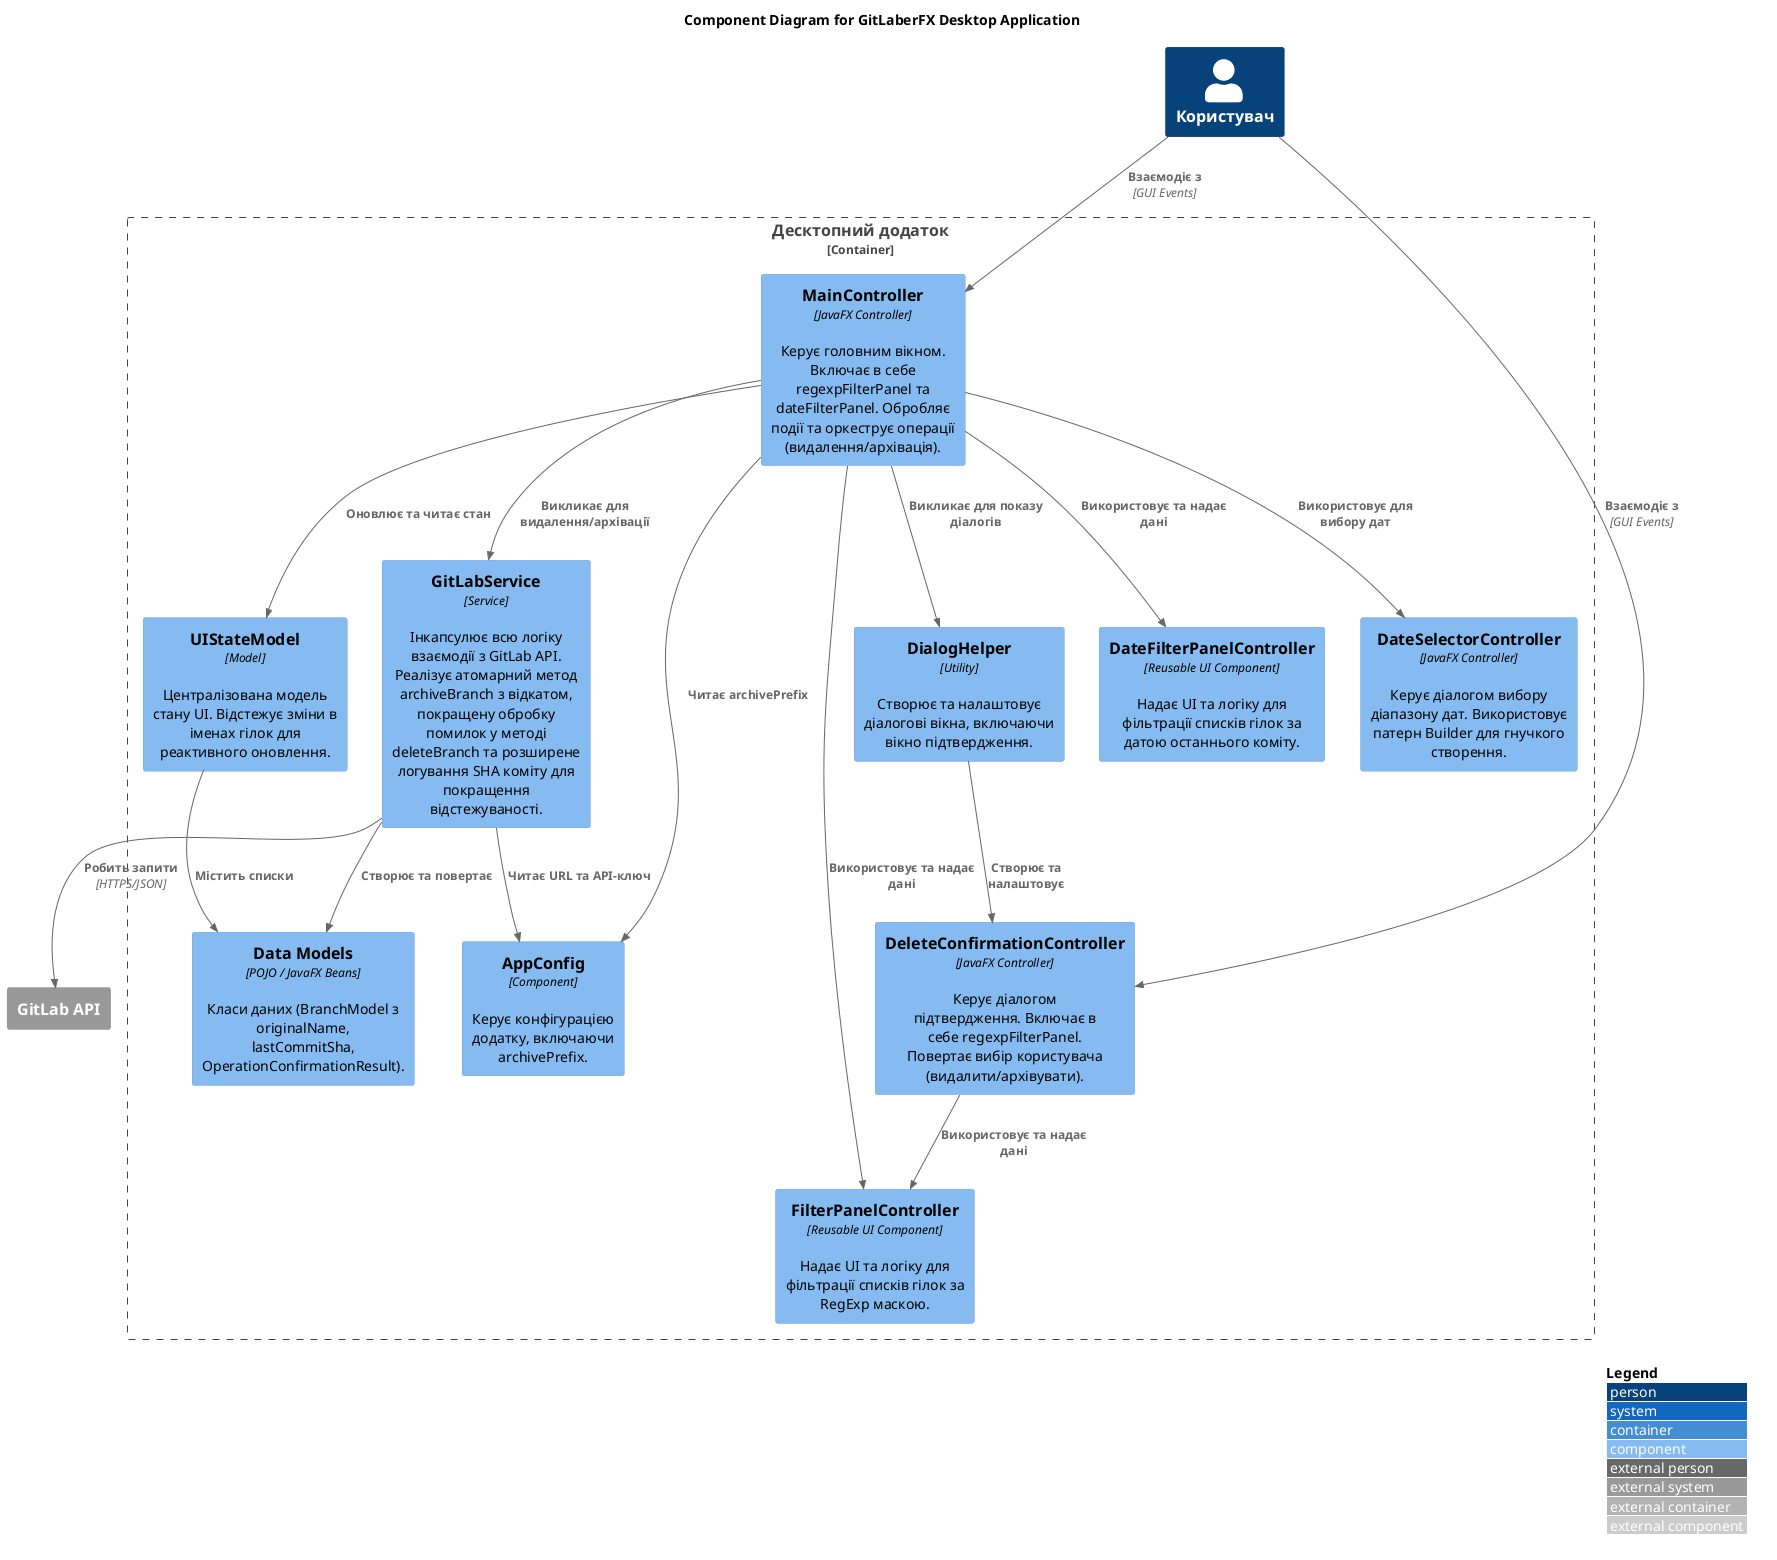 @startuml
!include <C4/C4_Component>

LAYOUT_WITH_LEGEND()

title Component Diagram for GitLaberFX Desktop Application

Person(user, "Користувач")
System_Ext(gitlab_api, "GitLab API")

Container_Boundary(app, "Десктопний додаток") {

    Component(main_controller, "MainController", "JavaFX Controller", "Керує головним вікном. Включає в себе regexpFilterPanel та dateFilterPanel. Обробляє події та оркеструє операції (видалення/архівація).")
    Component(confirmation_controller, "DeleteConfirmationController", "JavaFX Controller", "Керує діалогом підтвердження. Включає в себе regexpFilterPanel. Повертає вибір користувача (видалити/архівувати).")
    Component(filter_panel, "FilterPanelController", "Reusable UI Component", "Надає UI та логіку для фільтрації списків гілок за RegExp маскою.")
    Component(date_filter_panel, "DateFilterPanelController", "Reusable UI Component", "Надає UI та логіку для фільтрації списків гілок за датою останнього коміту.")
    Component(date_selector, "DateSelectorController", "JavaFX Controller", "Керує діалогом вибору діапазону дат. Використовує патерн Builder для гнучкого створення.")

    Component(ui_state_model, "UIStateModel", "Model", "Централізована модель стану UI. Відстежує зміни в іменах гілок для реактивного оновлення.")
    Component(domain_models, "Data Models", "POJO / JavaFX Beans", "Класи даних (BranchModel з originalName, lastCommitSha, OperationConfirmationResult).")

    Component(gitlab_service, "GitLabService", "Service", "Інкапсулює всю логіку взаємодії з GitLab API. Реалізує атомарний метод archiveBranch з відкатом, покращену обробку помилок у методі deleteBranch та розширене логування SHA коміту для покращення відстежуваності.")
    Component(dialog_helper, "DialogHelper", "Utility", "Створює та налаштовує діалогові вікна, включаючи вікно підтвердження.")
    Component(config_component, "AppConfig", "Component", "Керує конфігурацією додатку, включаючи archivePrefix.")

    Rel(user, main_controller, "Взаємодіє з", "GUI Events")
    Rel(user, confirmation_controller, "Взаємодіє з", "GUI Events")

    Rel(main_controller, filter_panel, "Використовує та надає дані")
    Rel(confirmation_controller, filter_panel, "Використовує та надає дані")

    Rel(main_controller, date_filter_panel, "Використовує та надає дані")
    Rel(main_controller, date_selector, "Використовує для вибору дат")

    Rel(main_controller, dialog_helper, "Викликає для показу діалогів")
    Rel(dialog_helper, confirmation_controller, "Створює та налаштовує")

    Rel(main_controller, ui_state_model, "Оновлює та читає стан")
    Rel(main_controller, gitlab_service, "Викликає для видалення/архівації")
    Rel(main_controller, config_component, "Читає archivePrefix")

    Rel(gitlab_service, gitlab_api, "Робить запити", "HTTPS/JSON")
    Rel(gitlab_service, config_component, "Читає URL та API-ключ")
    Rel(gitlab_service, domain_models, "Створює та повертає")

    Rel(ui_state_model, domain_models, "Містить списки")

}

@enduml
